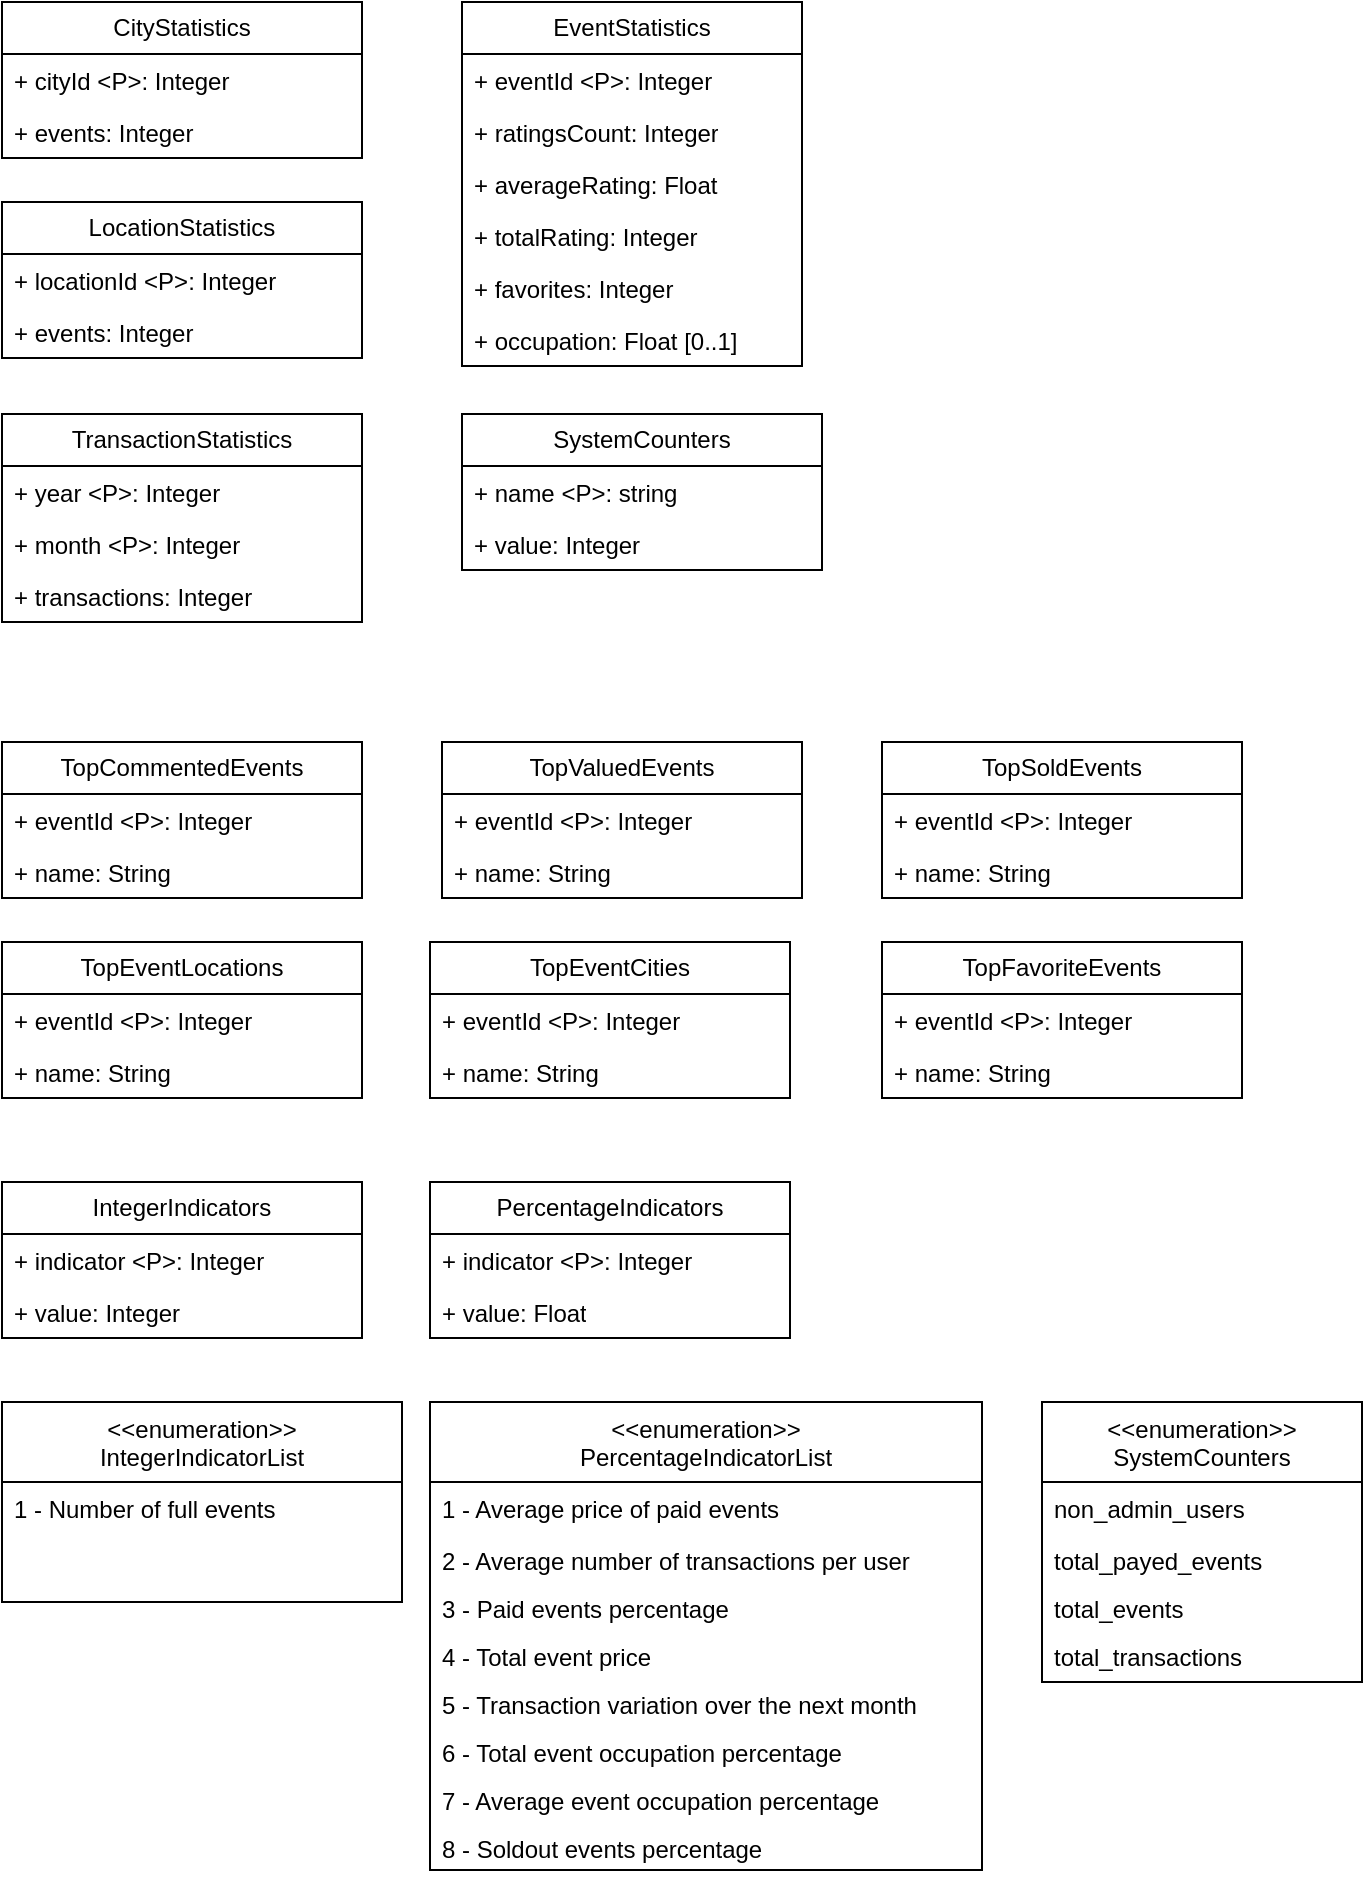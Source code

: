 <mxfile version="24.5.4" type="github">
  <diagram name="Página-1" id="GyDcyAgr15_voH2KFKZd">
    <mxGraphModel dx="2074" dy="1142" grid="1" gridSize="10" guides="1" tooltips="1" connect="1" arrows="1" fold="1" page="1" pageScale="1" pageWidth="827" pageHeight="1169" math="0" shadow="0">
      <root>
        <mxCell id="0" />
        <mxCell id="1" parent="0" />
        <mxCell id="F1hBgyZRCNYkHsS2Qec8-5" value="EventStatistics" style="swimlane;fontStyle=0;childLayout=stackLayout;horizontal=1;startSize=26;fillColor=none;horizontalStack=0;resizeParent=1;resizeParentMax=0;resizeLast=0;collapsible=1;marginBottom=0;whiteSpace=wrap;html=1;" parent="1" vertex="1">
          <mxGeometry x="340" y="340" width="170" height="182" as="geometry" />
        </mxCell>
        <mxCell id="F1hBgyZRCNYkHsS2Qec8-6" value="+ eventId &amp;lt;P&amp;gt;: Integer" style="text;strokeColor=none;fillColor=none;align=left;verticalAlign=top;spacingLeft=4;spacingRight=4;overflow=hidden;rotatable=0;points=[[0,0.5],[1,0.5]];portConstraint=eastwest;whiteSpace=wrap;html=1;" parent="F1hBgyZRCNYkHsS2Qec8-5" vertex="1">
          <mxGeometry y="26" width="170" height="26" as="geometry" />
        </mxCell>
        <mxCell id="F1hBgyZRCNYkHsS2Qec8-7" value="+ ratingsCount: Integer" style="text;strokeColor=none;fillColor=none;align=left;verticalAlign=top;spacingLeft=4;spacingRight=4;overflow=hidden;rotatable=0;points=[[0,0.5],[1,0.5]];portConstraint=eastwest;whiteSpace=wrap;html=1;" parent="F1hBgyZRCNYkHsS2Qec8-5" vertex="1">
          <mxGeometry y="52" width="170" height="26" as="geometry" />
        </mxCell>
        <mxCell id="F1hBgyZRCNYkHsS2Qec8-8" value="+ averageRating: Float" style="text;strokeColor=none;fillColor=none;align=left;verticalAlign=top;spacingLeft=4;spacingRight=4;overflow=hidden;rotatable=0;points=[[0,0.5],[1,0.5]];portConstraint=eastwest;whiteSpace=wrap;html=1;" parent="F1hBgyZRCNYkHsS2Qec8-5" vertex="1">
          <mxGeometry y="78" width="170" height="26" as="geometry" />
        </mxCell>
        <mxCell id="t8gaG3khQkmCve1sMwOV-1" value="+ totalRating: Integer" style="text;strokeColor=none;fillColor=none;align=left;verticalAlign=top;spacingLeft=4;spacingRight=4;overflow=hidden;rotatable=0;points=[[0,0.5],[1,0.5]];portConstraint=eastwest;whiteSpace=wrap;html=1;" vertex="1" parent="F1hBgyZRCNYkHsS2Qec8-5">
          <mxGeometry y="104" width="170" height="26" as="geometry" />
        </mxCell>
        <mxCell id="F1hBgyZRCNYkHsS2Qec8-10" value="+ favorites: Integer" style="text;strokeColor=none;fillColor=none;align=left;verticalAlign=top;spacingLeft=4;spacingRight=4;overflow=hidden;rotatable=0;points=[[0,0.5],[1,0.5]];portConstraint=eastwest;whiteSpace=wrap;html=1;" parent="F1hBgyZRCNYkHsS2Qec8-5" vertex="1">
          <mxGeometry y="130" width="170" height="26" as="geometry" />
        </mxCell>
        <mxCell id="F1hBgyZRCNYkHsS2Qec8-9" value="+ occupation: Float [0..1]" style="text;strokeColor=none;fillColor=none;align=left;verticalAlign=top;spacingLeft=4;spacingRight=4;overflow=hidden;rotatable=0;points=[[0,0.5],[1,0.5]];portConstraint=eastwest;whiteSpace=wrap;html=1;" parent="F1hBgyZRCNYkHsS2Qec8-5" vertex="1">
          <mxGeometry y="156" width="170" height="26" as="geometry" />
        </mxCell>
        <mxCell id="F1hBgyZRCNYkHsS2Qec8-17" value="CityStatistics" style="swimlane;fontStyle=0;childLayout=stackLayout;horizontal=1;startSize=26;fillColor=none;horizontalStack=0;resizeParent=1;resizeParentMax=0;resizeLast=0;collapsible=1;marginBottom=0;whiteSpace=wrap;html=1;" parent="1" vertex="1">
          <mxGeometry x="110" y="340" width="180" height="78" as="geometry" />
        </mxCell>
        <mxCell id="F1hBgyZRCNYkHsS2Qec8-18" value="+ cityId &amp;lt;P&amp;gt;: Integer" style="text;strokeColor=none;fillColor=none;align=left;verticalAlign=top;spacingLeft=4;spacingRight=4;overflow=hidden;rotatable=0;points=[[0,0.5],[1,0.5]];portConstraint=eastwest;whiteSpace=wrap;html=1;" parent="F1hBgyZRCNYkHsS2Qec8-17" vertex="1">
          <mxGeometry y="26" width="180" height="26" as="geometry" />
        </mxCell>
        <mxCell id="F1hBgyZRCNYkHsS2Qec8-19" value="+ events: Integer" style="text;strokeColor=none;fillColor=none;align=left;verticalAlign=top;spacingLeft=4;spacingRight=4;overflow=hidden;rotatable=0;points=[[0,0.5],[1,0.5]];portConstraint=eastwest;whiteSpace=wrap;html=1;" parent="F1hBgyZRCNYkHsS2Qec8-17" vertex="1">
          <mxGeometry y="52" width="180" height="26" as="geometry" />
        </mxCell>
        <mxCell id="F1hBgyZRCNYkHsS2Qec8-22" value="LocationStatistics" style="swimlane;fontStyle=0;childLayout=stackLayout;horizontal=1;startSize=26;fillColor=none;horizontalStack=0;resizeParent=1;resizeParentMax=0;resizeLast=0;collapsible=1;marginBottom=0;whiteSpace=wrap;html=1;" parent="1" vertex="1">
          <mxGeometry x="110" y="440" width="180" height="78" as="geometry" />
        </mxCell>
        <mxCell id="F1hBgyZRCNYkHsS2Qec8-23" value="+ locationId &amp;lt;P&amp;gt;: Integer" style="text;strokeColor=none;fillColor=none;align=left;verticalAlign=top;spacingLeft=4;spacingRight=4;overflow=hidden;rotatable=0;points=[[0,0.5],[1,0.5]];portConstraint=eastwest;whiteSpace=wrap;html=1;" parent="F1hBgyZRCNYkHsS2Qec8-22" vertex="1">
          <mxGeometry y="26" width="180" height="26" as="geometry" />
        </mxCell>
        <mxCell id="F1hBgyZRCNYkHsS2Qec8-24" value="+ events: Integer" style="text;strokeColor=none;fillColor=none;align=left;verticalAlign=top;spacingLeft=4;spacingRight=4;overflow=hidden;rotatable=0;points=[[0,0.5],[1,0.5]];portConstraint=eastwest;whiteSpace=wrap;html=1;" parent="F1hBgyZRCNYkHsS2Qec8-22" vertex="1">
          <mxGeometry y="52" width="180" height="26" as="geometry" />
        </mxCell>
        <mxCell id="F1hBgyZRCNYkHsS2Qec8-25" value="TransactionStatistics" style="swimlane;fontStyle=0;childLayout=stackLayout;horizontal=1;startSize=26;fillColor=none;horizontalStack=0;resizeParent=1;resizeParentMax=0;resizeLast=0;collapsible=1;marginBottom=0;whiteSpace=wrap;html=1;" parent="1" vertex="1">
          <mxGeometry x="110" y="546" width="180" height="104" as="geometry" />
        </mxCell>
        <mxCell id="F1hBgyZRCNYkHsS2Qec8-26" value="+ year &amp;lt;P&amp;gt;: Integer" style="text;strokeColor=none;fillColor=none;align=left;verticalAlign=top;spacingLeft=4;spacingRight=4;overflow=hidden;rotatable=0;points=[[0,0.5],[1,0.5]];portConstraint=eastwest;whiteSpace=wrap;html=1;" parent="F1hBgyZRCNYkHsS2Qec8-25" vertex="1">
          <mxGeometry y="26" width="180" height="26" as="geometry" />
        </mxCell>
        <mxCell id="F1hBgyZRCNYkHsS2Qec8-27" value="+ month &amp;lt;P&amp;gt;: Integer" style="text;strokeColor=none;fillColor=none;align=left;verticalAlign=top;spacingLeft=4;spacingRight=4;overflow=hidden;rotatable=0;points=[[0,0.5],[1,0.5]];portConstraint=eastwest;whiteSpace=wrap;html=1;" parent="F1hBgyZRCNYkHsS2Qec8-25" vertex="1">
          <mxGeometry y="52" width="180" height="26" as="geometry" />
        </mxCell>
        <mxCell id="F1hBgyZRCNYkHsS2Qec8-28" value="+ transactions: Integer" style="text;strokeColor=none;fillColor=none;align=left;verticalAlign=top;spacingLeft=4;spacingRight=4;overflow=hidden;rotatable=0;points=[[0,0.5],[1,0.5]];portConstraint=eastwest;whiteSpace=wrap;html=1;" parent="F1hBgyZRCNYkHsS2Qec8-25" vertex="1">
          <mxGeometry y="78" width="180" height="26" as="geometry" />
        </mxCell>
        <mxCell id="F1hBgyZRCNYkHsS2Qec8-29" value="SystemCounters" style="swimlane;fontStyle=0;childLayout=stackLayout;horizontal=1;startSize=26;fillColor=none;horizontalStack=0;resizeParent=1;resizeParentMax=0;resizeLast=0;collapsible=1;marginBottom=0;whiteSpace=wrap;html=1;" parent="1" vertex="1">
          <mxGeometry x="340" y="546" width="180" height="78" as="geometry" />
        </mxCell>
        <mxCell id="F1hBgyZRCNYkHsS2Qec8-30" value="+ name &amp;lt;P&amp;gt;: string" style="text;strokeColor=none;fillColor=none;align=left;verticalAlign=top;spacingLeft=4;spacingRight=4;overflow=hidden;rotatable=0;points=[[0,0.5],[1,0.5]];portConstraint=eastwest;whiteSpace=wrap;html=1;" parent="F1hBgyZRCNYkHsS2Qec8-29" vertex="1">
          <mxGeometry y="26" width="180" height="26" as="geometry" />
        </mxCell>
        <mxCell id="F1hBgyZRCNYkHsS2Qec8-31" value="+ value: Integer" style="text;strokeColor=none;fillColor=none;align=left;verticalAlign=top;spacingLeft=4;spacingRight=4;overflow=hidden;rotatable=0;points=[[0,0.5],[1,0.5]];portConstraint=eastwest;whiteSpace=wrap;html=1;" parent="F1hBgyZRCNYkHsS2Qec8-29" vertex="1">
          <mxGeometry y="52" width="180" height="26" as="geometry" />
        </mxCell>
        <mxCell id="F1hBgyZRCNYkHsS2Qec8-33" value="TopCommentedEvents" style="swimlane;fontStyle=0;childLayout=stackLayout;horizontal=1;startSize=26;fillColor=none;horizontalStack=0;resizeParent=1;resizeParentMax=0;resizeLast=0;collapsible=1;marginBottom=0;whiteSpace=wrap;html=1;" parent="1" vertex="1">
          <mxGeometry x="110" y="710" width="180" height="78" as="geometry" />
        </mxCell>
        <mxCell id="F1hBgyZRCNYkHsS2Qec8-34" value="+ eventId  &amp;lt;P&amp;gt;: Integer" style="text;strokeColor=none;fillColor=none;align=left;verticalAlign=top;spacingLeft=4;spacingRight=4;overflow=hidden;rotatable=0;points=[[0,0.5],[1,0.5]];portConstraint=eastwest;whiteSpace=wrap;html=1;" parent="F1hBgyZRCNYkHsS2Qec8-33" vertex="1">
          <mxGeometry y="26" width="180" height="26" as="geometry" />
        </mxCell>
        <mxCell id="F1hBgyZRCNYkHsS2Qec8-35" value="+ name: String" style="text;strokeColor=none;fillColor=none;align=left;verticalAlign=top;spacingLeft=4;spacingRight=4;overflow=hidden;rotatable=0;points=[[0,0.5],[1,0.5]];portConstraint=eastwest;whiteSpace=wrap;html=1;" parent="F1hBgyZRCNYkHsS2Qec8-33" vertex="1">
          <mxGeometry y="52" width="180" height="26" as="geometry" />
        </mxCell>
        <mxCell id="F1hBgyZRCNYkHsS2Qec8-37" value="TopValuedEvents" style="swimlane;fontStyle=0;childLayout=stackLayout;horizontal=1;startSize=26;fillColor=none;horizontalStack=0;resizeParent=1;resizeParentMax=0;resizeLast=0;collapsible=1;marginBottom=0;whiteSpace=wrap;html=1;" parent="1" vertex="1">
          <mxGeometry x="330" y="710" width="180" height="78" as="geometry" />
        </mxCell>
        <mxCell id="F1hBgyZRCNYkHsS2Qec8-38" value="+ eventId  &amp;lt;P&amp;gt;: Integer" style="text;strokeColor=none;fillColor=none;align=left;verticalAlign=top;spacingLeft=4;spacingRight=4;overflow=hidden;rotatable=0;points=[[0,0.5],[1,0.5]];portConstraint=eastwest;whiteSpace=wrap;html=1;" parent="F1hBgyZRCNYkHsS2Qec8-37" vertex="1">
          <mxGeometry y="26" width="180" height="26" as="geometry" />
        </mxCell>
        <mxCell id="F1hBgyZRCNYkHsS2Qec8-39" value="+ name: String" style="text;strokeColor=none;fillColor=none;align=left;verticalAlign=top;spacingLeft=4;spacingRight=4;overflow=hidden;rotatable=0;points=[[0,0.5],[1,0.5]];portConstraint=eastwest;whiteSpace=wrap;html=1;" parent="F1hBgyZRCNYkHsS2Qec8-37" vertex="1">
          <mxGeometry y="52" width="180" height="26" as="geometry" />
        </mxCell>
        <mxCell id="F1hBgyZRCNYkHsS2Qec8-40" value="TopSoldEvents" style="swimlane;fontStyle=0;childLayout=stackLayout;horizontal=1;startSize=26;fillColor=none;horizontalStack=0;resizeParent=1;resizeParentMax=0;resizeLast=0;collapsible=1;marginBottom=0;whiteSpace=wrap;html=1;" parent="1" vertex="1">
          <mxGeometry x="550" y="710" width="180" height="78" as="geometry" />
        </mxCell>
        <mxCell id="F1hBgyZRCNYkHsS2Qec8-41" value="+ eventId  &amp;lt;P&amp;gt;: Integer" style="text;strokeColor=none;fillColor=none;align=left;verticalAlign=top;spacingLeft=4;spacingRight=4;overflow=hidden;rotatable=0;points=[[0,0.5],[1,0.5]];portConstraint=eastwest;whiteSpace=wrap;html=1;" parent="F1hBgyZRCNYkHsS2Qec8-40" vertex="1">
          <mxGeometry y="26" width="180" height="26" as="geometry" />
        </mxCell>
        <mxCell id="F1hBgyZRCNYkHsS2Qec8-42" value="+ name: String" style="text;strokeColor=none;fillColor=none;align=left;verticalAlign=top;spacingLeft=4;spacingRight=4;overflow=hidden;rotatable=0;points=[[0,0.5],[1,0.5]];portConstraint=eastwest;whiteSpace=wrap;html=1;" parent="F1hBgyZRCNYkHsS2Qec8-40" vertex="1">
          <mxGeometry y="52" width="180" height="26" as="geometry" />
        </mxCell>
        <mxCell id="F1hBgyZRCNYkHsS2Qec8-43" value="TopEventLocations" style="swimlane;fontStyle=0;childLayout=stackLayout;horizontal=1;startSize=26;fillColor=none;horizontalStack=0;resizeParent=1;resizeParentMax=0;resizeLast=0;collapsible=1;marginBottom=0;whiteSpace=wrap;html=1;" parent="1" vertex="1">
          <mxGeometry x="110" y="810" width="180" height="78" as="geometry" />
        </mxCell>
        <mxCell id="F1hBgyZRCNYkHsS2Qec8-44" value="+ eventId  &amp;lt;P&amp;gt;: Integer" style="text;strokeColor=none;fillColor=none;align=left;verticalAlign=top;spacingLeft=4;spacingRight=4;overflow=hidden;rotatable=0;points=[[0,0.5],[1,0.5]];portConstraint=eastwest;whiteSpace=wrap;html=1;" parent="F1hBgyZRCNYkHsS2Qec8-43" vertex="1">
          <mxGeometry y="26" width="180" height="26" as="geometry" />
        </mxCell>
        <mxCell id="F1hBgyZRCNYkHsS2Qec8-45" value="+ name: String" style="text;strokeColor=none;fillColor=none;align=left;verticalAlign=top;spacingLeft=4;spacingRight=4;overflow=hidden;rotatable=0;points=[[0,0.5],[1,0.5]];portConstraint=eastwest;whiteSpace=wrap;html=1;" parent="F1hBgyZRCNYkHsS2Qec8-43" vertex="1">
          <mxGeometry y="52" width="180" height="26" as="geometry" />
        </mxCell>
        <mxCell id="F1hBgyZRCNYkHsS2Qec8-46" value="TopFavoriteEvents" style="swimlane;fontStyle=0;childLayout=stackLayout;horizontal=1;startSize=26;fillColor=none;horizontalStack=0;resizeParent=1;resizeParentMax=0;resizeLast=0;collapsible=1;marginBottom=0;whiteSpace=wrap;html=1;" parent="1" vertex="1">
          <mxGeometry x="550" y="810" width="180" height="78" as="geometry" />
        </mxCell>
        <mxCell id="F1hBgyZRCNYkHsS2Qec8-47" value="+ eventId  &amp;lt;P&amp;gt;: Integer" style="text;strokeColor=none;fillColor=none;align=left;verticalAlign=top;spacingLeft=4;spacingRight=4;overflow=hidden;rotatable=0;points=[[0,0.5],[1,0.5]];portConstraint=eastwest;whiteSpace=wrap;html=1;" parent="F1hBgyZRCNYkHsS2Qec8-46" vertex="1">
          <mxGeometry y="26" width="180" height="26" as="geometry" />
        </mxCell>
        <mxCell id="F1hBgyZRCNYkHsS2Qec8-48" value="+ name: String" style="text;strokeColor=none;fillColor=none;align=left;verticalAlign=top;spacingLeft=4;spacingRight=4;overflow=hidden;rotatable=0;points=[[0,0.5],[1,0.5]];portConstraint=eastwest;whiteSpace=wrap;html=1;" parent="F1hBgyZRCNYkHsS2Qec8-46" vertex="1">
          <mxGeometry y="52" width="180" height="26" as="geometry" />
        </mxCell>
        <mxCell id="F1hBgyZRCNYkHsS2Qec8-49" value="&lt;div&gt;IntegerIndicators&lt;/div&gt;" style="swimlane;fontStyle=0;childLayout=stackLayout;horizontal=1;startSize=26;fillColor=none;horizontalStack=0;resizeParent=1;resizeParentMax=0;resizeLast=0;collapsible=1;marginBottom=0;whiteSpace=wrap;html=1;" parent="1" vertex="1">
          <mxGeometry x="110" y="930" width="180" height="78" as="geometry" />
        </mxCell>
        <mxCell id="F1hBgyZRCNYkHsS2Qec8-50" value="+ indicator &amp;lt;P&amp;gt;: Integer" style="text;strokeColor=none;fillColor=none;align=left;verticalAlign=top;spacingLeft=4;spacingRight=4;overflow=hidden;rotatable=0;points=[[0,0.5],[1,0.5]];portConstraint=eastwest;whiteSpace=wrap;html=1;" parent="F1hBgyZRCNYkHsS2Qec8-49" vertex="1">
          <mxGeometry y="26" width="180" height="26" as="geometry" />
        </mxCell>
        <mxCell id="F1hBgyZRCNYkHsS2Qec8-51" value="+ value: Integer" style="text;strokeColor=none;fillColor=none;align=left;verticalAlign=top;spacingLeft=4;spacingRight=4;overflow=hidden;rotatable=0;points=[[0,0.5],[1,0.5]];portConstraint=eastwest;whiteSpace=wrap;html=1;" parent="F1hBgyZRCNYkHsS2Qec8-49" vertex="1">
          <mxGeometry y="52" width="180" height="26" as="geometry" />
        </mxCell>
        <mxCell id="F1hBgyZRCNYkHsS2Qec8-55" value="&lt;div&gt;PercentageIndicators&lt;/div&gt;" style="swimlane;fontStyle=0;childLayout=stackLayout;horizontal=1;startSize=26;fillColor=none;horizontalStack=0;resizeParent=1;resizeParentMax=0;resizeLast=0;collapsible=1;marginBottom=0;whiteSpace=wrap;html=1;" parent="1" vertex="1">
          <mxGeometry x="324" y="930" width="180" height="78" as="geometry" />
        </mxCell>
        <mxCell id="F1hBgyZRCNYkHsS2Qec8-56" value="+ indicator &amp;lt;P&amp;gt;: Integer" style="text;strokeColor=none;fillColor=none;align=left;verticalAlign=top;spacingLeft=4;spacingRight=4;overflow=hidden;rotatable=0;points=[[0,0.5],[1,0.5]];portConstraint=eastwest;whiteSpace=wrap;html=1;" parent="F1hBgyZRCNYkHsS2Qec8-55" vertex="1">
          <mxGeometry y="26" width="180" height="26" as="geometry" />
        </mxCell>
        <mxCell id="F1hBgyZRCNYkHsS2Qec8-57" value="+ value: Float" style="text;strokeColor=none;fillColor=none;align=left;verticalAlign=top;spacingLeft=4;spacingRight=4;overflow=hidden;rotatable=0;points=[[0,0.5],[1,0.5]];portConstraint=eastwest;whiteSpace=wrap;html=1;" parent="F1hBgyZRCNYkHsS2Qec8-55" vertex="1">
          <mxGeometry y="52" width="180" height="26" as="geometry" />
        </mxCell>
        <mxCell id="F1hBgyZRCNYkHsS2Qec8-64" value="&lt;&lt;enumeration&gt;&gt;&#xa;IntegerIndicatorList&#xa;" style="swimlane;fontStyle=0;align=center;verticalAlign=top;childLayout=stackLayout;horizontal=1;startSize=40;horizontalStack=0;resizeParent=1;resizeLast=0;collapsible=1;marginBottom=0;rounded=0;shadow=0;strokeWidth=1;" parent="1" vertex="1">
          <mxGeometry x="110" y="1040" width="200" height="100" as="geometry">
            <mxRectangle x="348" y="-320" width="160" height="26" as="alternateBounds" />
          </mxGeometry>
        </mxCell>
        <mxCell id="F1hBgyZRCNYkHsS2Qec8-66" value="1 - Number of full events " style="text;align=left;verticalAlign=top;spacingLeft=4;spacingRight=4;overflow=hidden;rotatable=0;points=[[0,0.5],[1,0.5]];portConstraint=eastwest;rounded=0;shadow=0;html=0;" parent="F1hBgyZRCNYkHsS2Qec8-64" vertex="1">
          <mxGeometry y="40" width="200" height="24" as="geometry" />
        </mxCell>
        <mxCell id="F1hBgyZRCNYkHsS2Qec8-70" value="&lt;&lt;enumeration&gt;&gt;&#xa;PercentageIndicatorList&#xa;" style="swimlane;fontStyle=0;align=center;verticalAlign=top;childLayout=stackLayout;horizontal=1;startSize=40;horizontalStack=0;resizeParent=1;resizeLast=0;collapsible=1;marginBottom=0;rounded=0;shadow=0;strokeWidth=1;" parent="1" vertex="1">
          <mxGeometry x="324" y="1040" width="276" height="234" as="geometry">
            <mxRectangle x="348" y="-320" width="160" height="26" as="alternateBounds" />
          </mxGeometry>
        </mxCell>
        <mxCell id="F1hBgyZRCNYkHsS2Qec8-71" value="1 - Average price of paid events" style="text;align=left;verticalAlign=top;spacingLeft=4;spacingRight=4;overflow=hidden;rotatable=0;points=[[0,0.5],[1,0.5]];portConstraint=eastwest;" parent="F1hBgyZRCNYkHsS2Qec8-70" vertex="1">
          <mxGeometry y="40" width="276" height="26" as="geometry" />
        </mxCell>
        <mxCell id="F1hBgyZRCNYkHsS2Qec8-72" value="2 - Average number of transactions per user " style="text;align=left;verticalAlign=top;spacingLeft=4;spacingRight=4;overflow=hidden;rotatable=0;points=[[0,0.5],[1,0.5]];portConstraint=eastwest;rounded=0;shadow=0;html=0;" parent="F1hBgyZRCNYkHsS2Qec8-70" vertex="1">
          <mxGeometry y="66" width="276" height="24" as="geometry" />
        </mxCell>
        <mxCell id="F1hBgyZRCNYkHsS2Qec8-74" value="3 - Paid events percentage " style="text;align=left;verticalAlign=top;spacingLeft=4;spacingRight=4;overflow=hidden;rotatable=0;points=[[0,0.5],[1,0.5]];portConstraint=eastwest;rounded=0;shadow=0;html=0;" parent="F1hBgyZRCNYkHsS2Qec8-70" vertex="1">
          <mxGeometry y="90" width="276" height="24" as="geometry" />
        </mxCell>
        <mxCell id="F1hBgyZRCNYkHsS2Qec8-73" value="4 - Total event price " style="text;align=left;verticalAlign=top;spacingLeft=4;spacingRight=4;overflow=hidden;rotatable=0;points=[[0,0.5],[1,0.5]];portConstraint=eastwest;rounded=0;shadow=0;html=0;" parent="F1hBgyZRCNYkHsS2Qec8-70" vertex="1">
          <mxGeometry y="114" width="276" height="24" as="geometry" />
        </mxCell>
        <mxCell id="F1hBgyZRCNYkHsS2Qec8-76" value="5 - Transaction variation over the next month " style="text;align=left;verticalAlign=top;spacingLeft=4;spacingRight=4;overflow=hidden;rotatable=0;points=[[0,0.5],[1,0.5]];portConstraint=eastwest;rounded=0;shadow=0;html=0;" parent="F1hBgyZRCNYkHsS2Qec8-70" vertex="1">
          <mxGeometry y="138" width="276" height="24" as="geometry" />
        </mxCell>
        <mxCell id="F1hBgyZRCNYkHsS2Qec8-75" value="6 - Total event occupation percentage" style="text;align=left;verticalAlign=top;spacingLeft=4;spacingRight=4;overflow=hidden;rotatable=0;points=[[0,0.5],[1,0.5]];portConstraint=eastwest;rounded=0;shadow=0;html=0;" parent="F1hBgyZRCNYkHsS2Qec8-70" vertex="1">
          <mxGeometry y="162" width="276" height="24" as="geometry" />
        </mxCell>
        <mxCell id="t8gaG3khQkmCve1sMwOV-6" value="7 - Average event occupation percentage" style="text;align=left;verticalAlign=top;spacingLeft=4;spacingRight=4;overflow=hidden;rotatable=0;points=[[0,0.5],[1,0.5]];portConstraint=eastwest;rounded=0;shadow=0;html=0;" vertex="1" parent="F1hBgyZRCNYkHsS2Qec8-70">
          <mxGeometry y="186" width="276" height="24" as="geometry" />
        </mxCell>
        <mxCell id="F1hBgyZRCNYkHsS2Qec8-77" value="8 - Soldout events percentage" style="text;align=left;verticalAlign=top;spacingLeft=4;spacingRight=4;overflow=hidden;rotatable=0;points=[[0,0.5],[1,0.5]];portConstraint=eastwest;rounded=0;shadow=0;html=0;" parent="F1hBgyZRCNYkHsS2Qec8-70" vertex="1">
          <mxGeometry y="210" width="276" height="24" as="geometry" />
        </mxCell>
        <mxCell id="F1hBgyZRCNYkHsS2Qec8-78" value="&lt;&lt;enumeration&gt;&gt;&#xa;SystemCounters&#xa;" style="swimlane;fontStyle=0;align=center;verticalAlign=top;childLayout=stackLayout;horizontal=1;startSize=40;horizontalStack=0;resizeParent=1;resizeLast=0;collapsible=1;marginBottom=0;rounded=0;shadow=0;strokeWidth=1;" parent="1" vertex="1">
          <mxGeometry x="630" y="1040" width="160" height="140" as="geometry">
            <mxRectangle x="348" y="-320" width="160" height="26" as="alternateBounds" />
          </mxGeometry>
        </mxCell>
        <mxCell id="F1hBgyZRCNYkHsS2Qec8-79" value="non_admin_users" style="text;align=left;verticalAlign=top;spacingLeft=4;spacingRight=4;overflow=hidden;rotatable=0;points=[[0,0.5],[1,0.5]];portConstraint=eastwest;" parent="F1hBgyZRCNYkHsS2Qec8-78" vertex="1">
          <mxGeometry y="40" width="160" height="26" as="geometry" />
        </mxCell>
        <mxCell id="F1hBgyZRCNYkHsS2Qec8-80" value="total_payed_events" style="text;align=left;verticalAlign=top;spacingLeft=4;spacingRight=4;overflow=hidden;rotatable=0;points=[[0,0.5],[1,0.5]];portConstraint=eastwest;rounded=0;shadow=0;html=0;" parent="F1hBgyZRCNYkHsS2Qec8-78" vertex="1">
          <mxGeometry y="66" width="160" height="24" as="geometry" />
        </mxCell>
        <mxCell id="F1hBgyZRCNYkHsS2Qec8-81" value="total_events" style="text;align=left;verticalAlign=top;spacingLeft=4;spacingRight=4;overflow=hidden;rotatable=0;points=[[0,0.5],[1,0.5]];portConstraint=eastwest;rounded=0;shadow=0;html=0;" parent="F1hBgyZRCNYkHsS2Qec8-78" vertex="1">
          <mxGeometry y="90" width="160" height="24" as="geometry" />
        </mxCell>
        <mxCell id="F1hBgyZRCNYkHsS2Qec8-82" value="total_transactions" style="text;align=left;verticalAlign=top;spacingLeft=4;spacingRight=4;overflow=hidden;rotatable=0;points=[[0,0.5],[1,0.5]];portConstraint=eastwest;rounded=0;shadow=0;html=0;" parent="F1hBgyZRCNYkHsS2Qec8-78" vertex="1">
          <mxGeometry y="114" width="160" height="24" as="geometry" />
        </mxCell>
        <mxCell id="t8gaG3khQkmCve1sMwOV-2" value="TopEventCities" style="swimlane;fontStyle=0;childLayout=stackLayout;horizontal=1;startSize=26;fillColor=none;horizontalStack=0;resizeParent=1;resizeParentMax=0;resizeLast=0;collapsible=1;marginBottom=0;whiteSpace=wrap;html=1;" vertex="1" parent="1">
          <mxGeometry x="324" y="810" width="180" height="78" as="geometry" />
        </mxCell>
        <mxCell id="t8gaG3khQkmCve1sMwOV-3" value="+ eventId  &amp;lt;P&amp;gt;: Integer" style="text;strokeColor=none;fillColor=none;align=left;verticalAlign=top;spacingLeft=4;spacingRight=4;overflow=hidden;rotatable=0;points=[[0,0.5],[1,0.5]];portConstraint=eastwest;whiteSpace=wrap;html=1;" vertex="1" parent="t8gaG3khQkmCve1sMwOV-2">
          <mxGeometry y="26" width="180" height="26" as="geometry" />
        </mxCell>
        <mxCell id="t8gaG3khQkmCve1sMwOV-4" value="+ name: String" style="text;strokeColor=none;fillColor=none;align=left;verticalAlign=top;spacingLeft=4;spacingRight=4;overflow=hidden;rotatable=0;points=[[0,0.5],[1,0.5]];portConstraint=eastwest;whiteSpace=wrap;html=1;" vertex="1" parent="t8gaG3khQkmCve1sMwOV-2">
          <mxGeometry y="52" width="180" height="26" as="geometry" />
        </mxCell>
      </root>
    </mxGraphModel>
  </diagram>
</mxfile>
